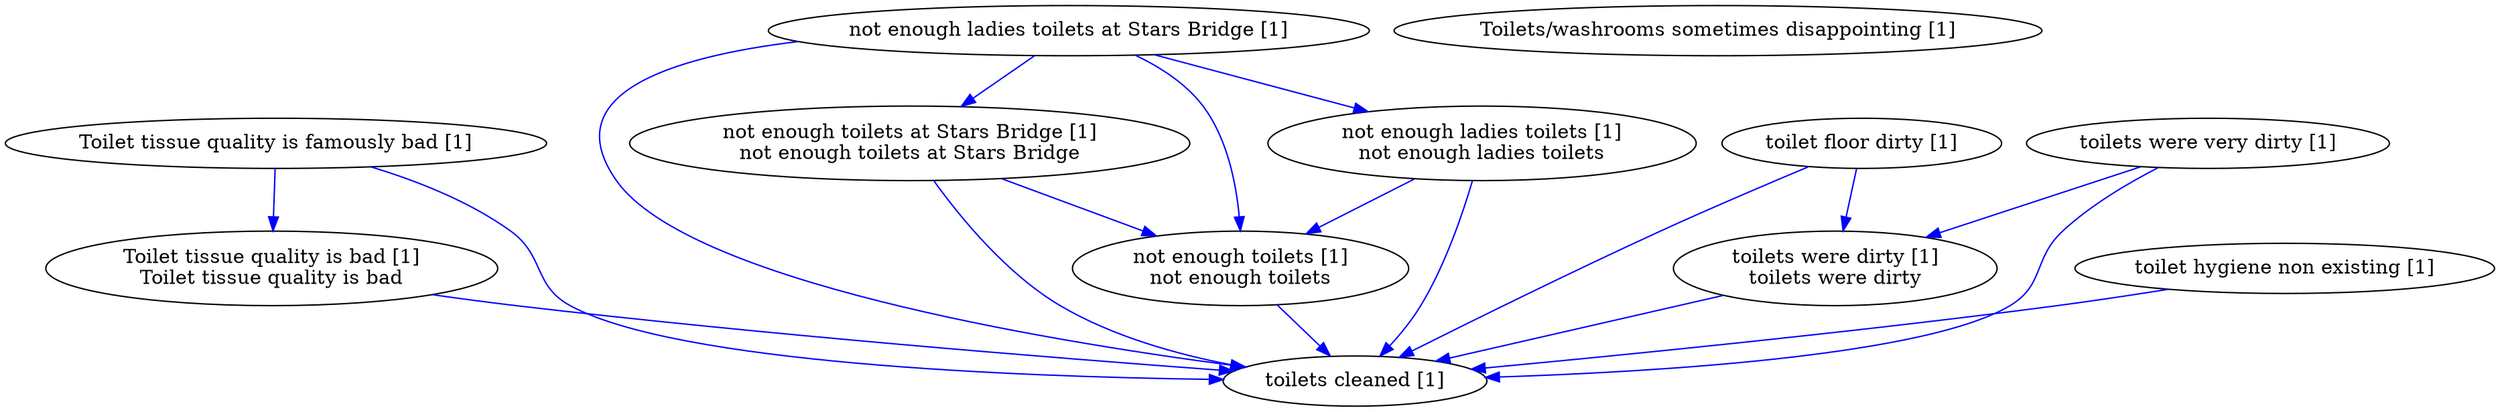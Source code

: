 digraph collapsedGraph {
"Toilet tissue quality is famously bad [1]""Toilet tissue quality is bad [1]\nToilet tissue quality is bad""Toilets/washrooms sometimes disappointing [1]""not enough ladies toilets at Stars Bridge [1]""not enough toilets at Stars Bridge [1]\nnot enough toilets at Stars Bridge""not enough toilets [1]\nnot enough toilets""not enough ladies toilets [1]\nnot enough ladies toilets""toilet floor dirty [1]""toilet hygiene non existing [1]""toilets cleaned [1]""toilets were very dirty [1]""toilets were dirty [1]\ntoilets were dirty""toilet floor dirty [1]" -> "toilets were dirty [1]\ntoilets were dirty" [color=blue]
"Toilet tissue quality is bad [1]\nToilet tissue quality is bad" -> "toilets cleaned [1]" [color=blue]
"toilets were very dirty [1]" -> "toilets cleaned [1]" [color=blue]
"not enough toilets [1]\nnot enough toilets" -> "toilets cleaned [1]" [color=blue]
"not enough toilets at Stars Bridge [1]\nnot enough toilets at Stars Bridge" -> "toilets cleaned [1]" [color=blue]
"toilet floor dirty [1]" -> "toilets cleaned [1]" [color=blue]
"Toilet tissue quality is famously bad [1]" -> "toilets cleaned [1]" [color=blue]
"toilets were dirty [1]\ntoilets were dirty" -> "toilets cleaned [1]" [color=blue]
"not enough ladies toilets [1]\nnot enough ladies toilets" -> "toilets cleaned [1]" [color=blue]
"not enough ladies toilets at Stars Bridge [1]" -> "toilets cleaned [1]" [color=blue]
"toilet hygiene non existing [1]" -> "toilets cleaned [1]" [color=blue]
"Toilet tissue quality is famously bad [1]" -> "Toilet tissue quality is bad [1]\nToilet tissue quality is bad" [color=blue]
"not enough ladies toilets at Stars Bridge [1]" -> "not enough toilets at Stars Bridge [1]\nnot enough toilets at Stars Bridge" [color=blue]
"not enough toilets at Stars Bridge [1]\nnot enough toilets at Stars Bridge" -> "not enough toilets [1]\nnot enough toilets" [color=blue]
"not enough ladies toilets at Stars Bridge [1]" -> "not enough ladies toilets [1]\nnot enough ladies toilets" [color=blue]
"not enough ladies toilets [1]\nnot enough ladies toilets" -> "not enough toilets [1]\nnot enough toilets" [color=blue]
"not enough ladies toilets at Stars Bridge [1]" -> "not enough toilets [1]\nnot enough toilets" [color=blue]
"toilets were very dirty [1]" -> "toilets were dirty [1]\ntoilets were dirty" [color=blue]
}